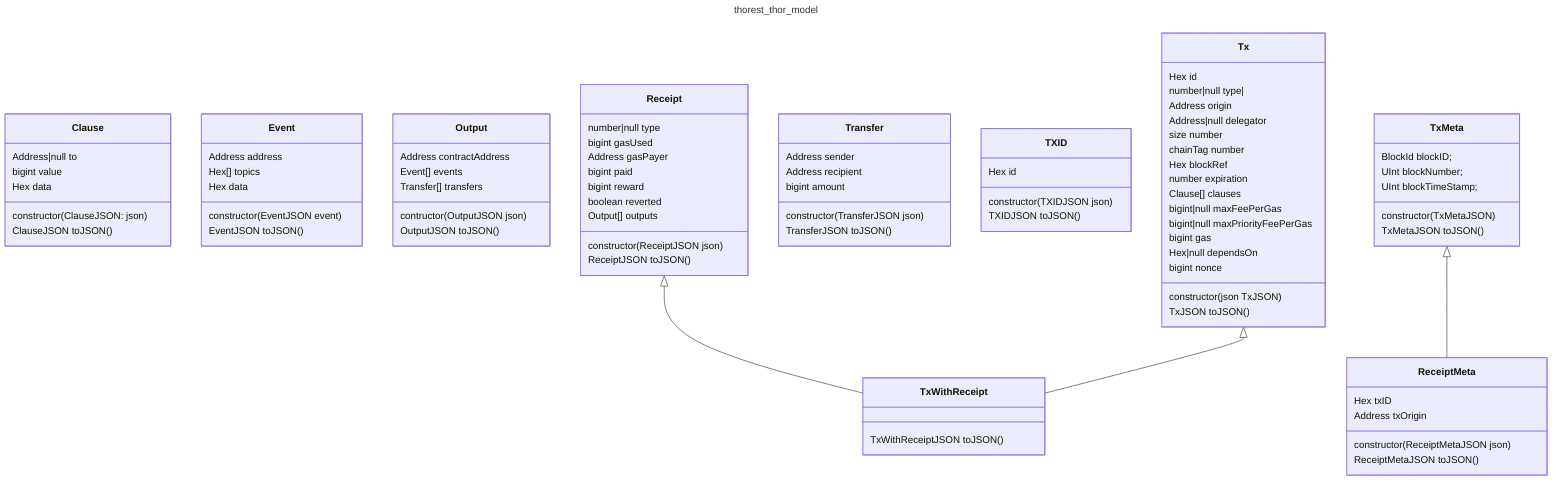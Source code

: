---
title: thorest_thor_model
---
classDiagram
    class Clause {
        Address|null to
        bigint value
        Hex data
        constructor(ClauseJSON: json)
        ClauseJSON toJSON()
    }
    class Event {
        Address address
        Hex[] topics
        Hex data
        constructor(EventJSON event)
        EventJSON toJSON()
    }
    class Output {
        Address contractAddress
        Event[] events
        Transfer[] transfers
        contructor(OutputJSON json)
        OutputJSON toJSON()
    }
    class Receipt {
        number|null type
        bigint gasUsed
        Address gasPayer
        bigint paid
        bigint reward
        boolean reverted
        Output[] outputs
        constructor(ReceiptJSON json)
        ReceiptJSON toJSON()
    }
    class ReceiptMeta {
        Hex txID
        Address txOrigin
        constructor(ReceiptMetaJSON json)
        ReceiptMetaJSON toJSON()
    }
    class Transfer {
        Address sender
        Address recipient
        bigint amount
        constructor(TransferJSON json)
        TransferJSON toJSON()
    }
    class TXID {
        Hex id
        constructor(TXIDJSON json)
        TXIDJSON toJSON()
    }
    class Tx {
        Hex id
        number|null type|
        Address origin
        Address|null delegator
        size number
        chainTag number
        Hex blockRef
        number expiration
        Clause[] clauses
        bigint|null maxFeePerGas
        bigint|null maxPriorityFeePerGas
        bigint gas
        Hex|null dependsOn
        bigint nonce
        constructor(json TxJSON)
        TxJSON toJSON()
    }
    class TxMeta {
        BlockId blockID;
        UInt blockNumber;
        UInt blockTimeStamp;
        constructor(TxMetaJSON)
        TxMetaJSON toJSON()
    }
    class TxWithReceipt {
        TxWithReceiptJSON toJSON()
    }
    Receipt <|-- TxWithReceipt
    Tx <|-- TxWithReceipt
    TxMeta <|-- ReceiptMeta